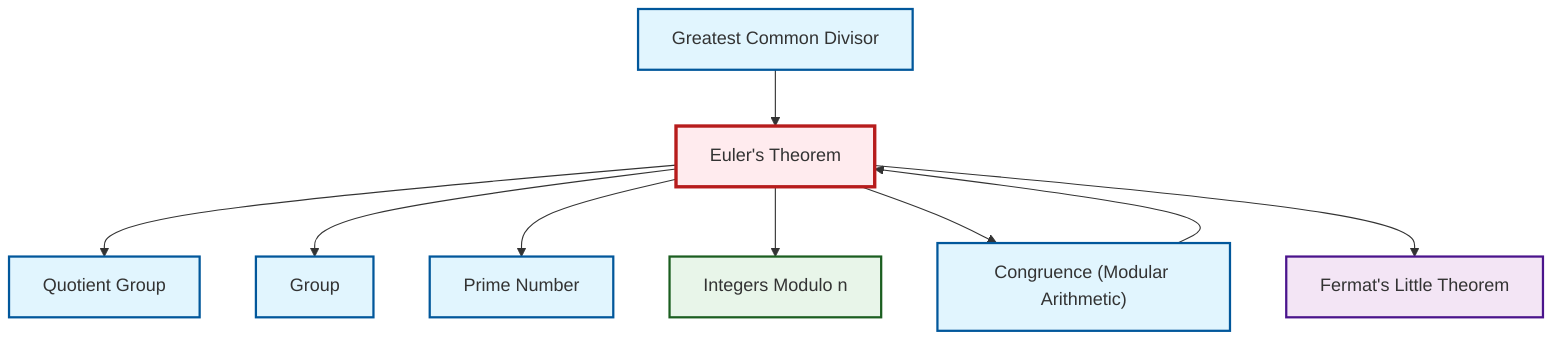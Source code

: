 graph TD
    classDef definition fill:#e1f5fe,stroke:#01579b,stroke-width:2px
    classDef theorem fill:#f3e5f5,stroke:#4a148c,stroke-width:2px
    classDef axiom fill:#fff3e0,stroke:#e65100,stroke-width:2px
    classDef example fill:#e8f5e9,stroke:#1b5e20,stroke-width:2px
    classDef current fill:#ffebee,stroke:#b71c1c,stroke-width:3px
    def-gcd["Greatest Common Divisor"]:::definition
    def-congruence["Congruence (Modular Arithmetic)"]:::definition
    ex-quotient-integers-mod-n["Integers Modulo n"]:::example
    thm-euler["Euler's Theorem"]:::theorem
    def-quotient-group["Quotient Group"]:::definition
    def-group["Group"]:::definition
    def-prime["Prime Number"]:::definition
    thm-fermat-little["Fermat's Little Theorem"]:::theorem
    thm-euler --> def-quotient-group
    thm-euler --> def-group
    thm-euler --> def-prime
    thm-euler --> ex-quotient-integers-mod-n
    def-gcd --> thm-euler
    def-congruence --> thm-euler
    thm-euler --> def-congruence
    thm-euler --> thm-fermat-little
    class thm-euler current